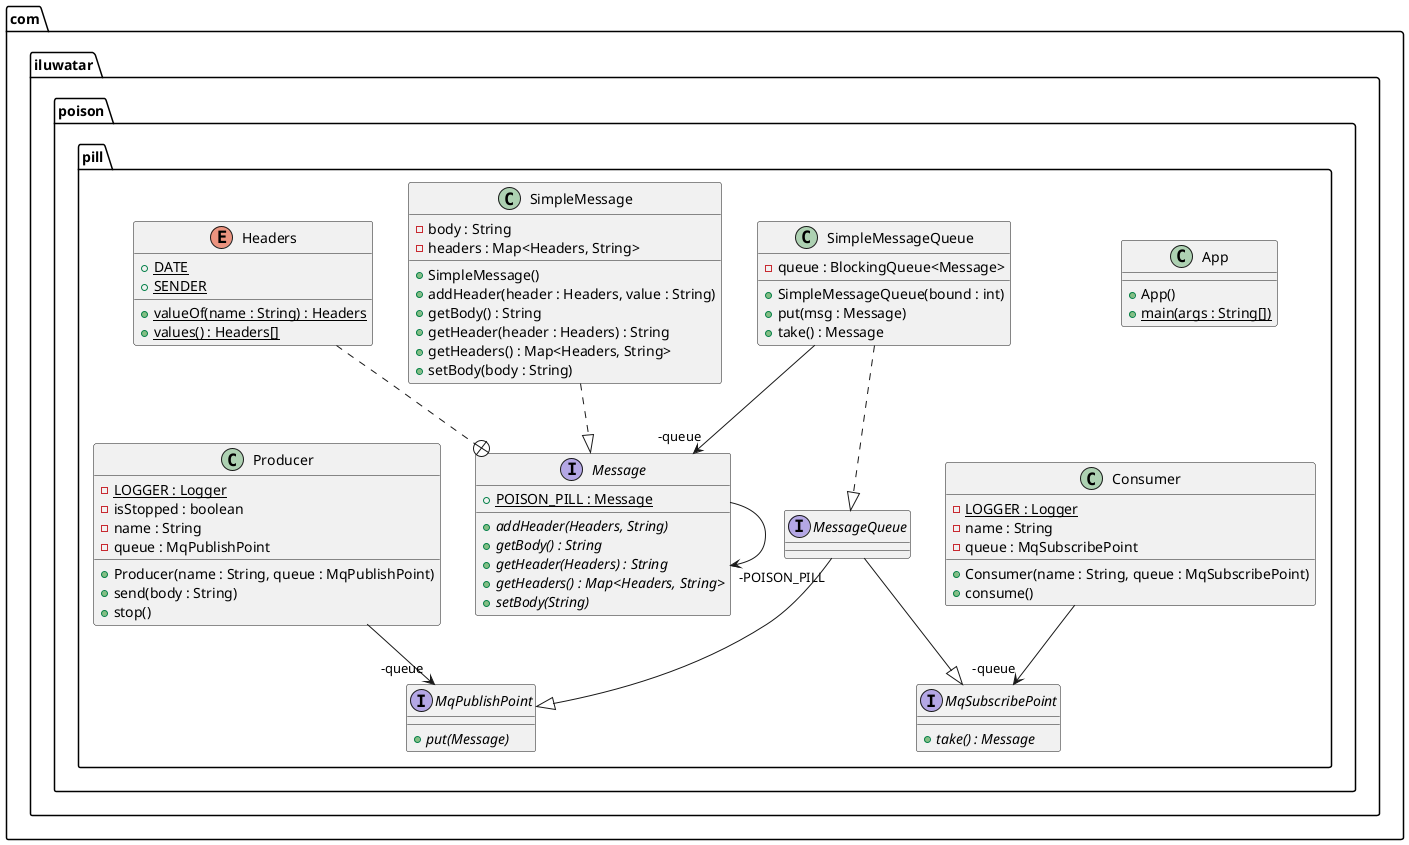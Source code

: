@startuml
package com.iluwatar.poison.pill {
  class App {
    + App()
    + main(args : String[]) {static}
  }
  class Consumer {
    - LOGGER : Logger {static}
    - name : String
    - queue : MqSubscribePoint
    + Consumer(name : String, queue : MqSubscribePoint)
    + consume()
  }
  interface Message {
    + POISON_PILL : Message {static}
    + addHeader(Headers, String) {abstract}
    + getBody() : String {abstract}
    + getHeader(Headers) : String {abstract}
    + getHeaders() : Map<Headers, String> {abstract}
    + setBody(String) {abstract}
  }
  enum Headers {
    + DATE {static}
    + SENDER {static}
    + valueOf(name : String) : Headers {static}
    + values() : Headers[] {static}
  }
  interface MessageQueue {
  }
  interface MqPublishPoint {
    + put(Message) {abstract}
  }
  interface MqSubscribePoint {
    + take() : Message {abstract}
  }
  class Producer {
    - LOGGER : Logger {static}
    - isStopped : boolean
    - name : String
    - queue : MqPublishPoint
    + Producer(name : String, queue : MqPublishPoint)
    + send(body : String)
    + stop()
  }
  class SimpleMessage {
    - body : String
    - headers : Map<Headers, String>
    + SimpleMessage()
    + addHeader(header : Headers, value : String)
    + getBody() : String
    + getHeader(header : Headers) : String
    + getHeaders() : Map<Headers, String>
    + setBody(body : String)
  }
  class SimpleMessageQueue {
    - queue : BlockingQueue<Message>
    + SimpleMessageQueue(bound : int)
    + put(msg : Message)
    + take() : Message
  }
}
SimpleMessageQueue -->  "-queue" Message
Headers ..+ Message
Consumer -->  "-queue" MqSubscribePoint
Producer -->  "-queue" MqPublishPoint
Message -->  "-POISON_PILL" Message
MessageQueue --|> MqPublishPoint 
MessageQueue --|> MqSubscribePoint 
SimpleMessage ..|> Message 
SimpleMessageQueue ..|> MessageQueue 
@enduml